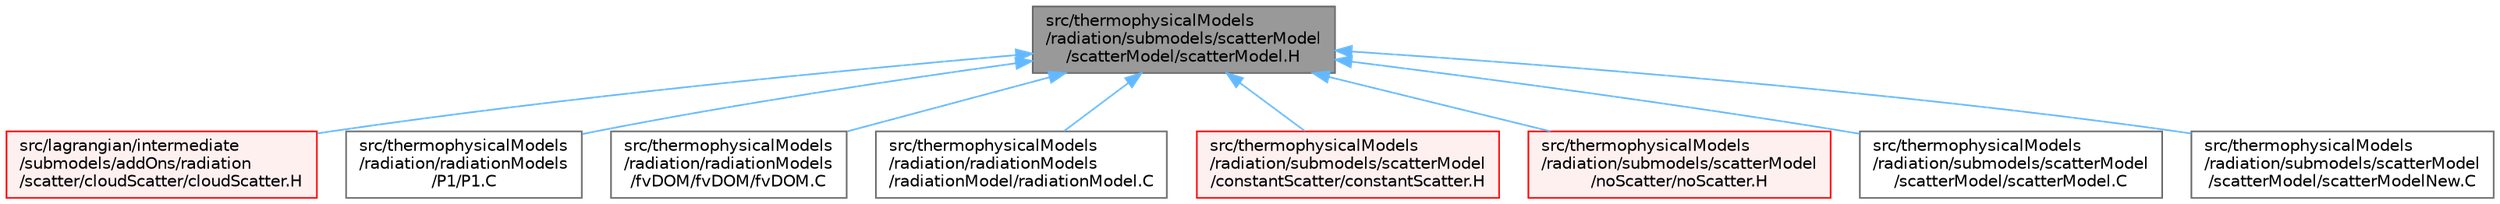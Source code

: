 digraph "src/thermophysicalModels/radiation/submodels/scatterModel/scatterModel/scatterModel.H"
{
 // LATEX_PDF_SIZE
  bgcolor="transparent";
  edge [fontname=Helvetica,fontsize=10,labelfontname=Helvetica,labelfontsize=10];
  node [fontname=Helvetica,fontsize=10,shape=box,height=0.2,width=0.4];
  Node1 [id="Node000001",label="src/thermophysicalModels\l/radiation/submodels/scatterModel\l/scatterModel/scatterModel.H",height=0.2,width=0.4,color="gray40", fillcolor="grey60", style="filled", fontcolor="black",tooltip=" "];
  Node1 -> Node2 [id="edge1_Node000001_Node000002",dir="back",color="steelblue1",style="solid",tooltip=" "];
  Node2 [id="Node000002",label="src/lagrangian/intermediate\l/submodels/addOns/radiation\l/scatter/cloudScatter/cloudScatter.H",height=0.2,width=0.4,color="red", fillcolor="#FFF0F0", style="filled",URL="$cloudScatter_8H.html",tooltip=" "];
  Node1 -> Node4 [id="edge2_Node000001_Node000004",dir="back",color="steelblue1",style="solid",tooltip=" "];
  Node4 [id="Node000004",label="src/thermophysicalModels\l/radiation/radiationModels\l/P1/P1.C",height=0.2,width=0.4,color="grey40", fillcolor="white", style="filled",URL="$P1_8C.html",tooltip=" "];
  Node1 -> Node5 [id="edge3_Node000001_Node000005",dir="back",color="steelblue1",style="solid",tooltip=" "];
  Node5 [id="Node000005",label="src/thermophysicalModels\l/radiation/radiationModels\l/fvDOM/fvDOM/fvDOM.C",height=0.2,width=0.4,color="grey40", fillcolor="white", style="filled",URL="$fvDOM_8C.html",tooltip=" "];
  Node1 -> Node6 [id="edge4_Node000001_Node000006",dir="back",color="steelblue1",style="solid",tooltip=" "];
  Node6 [id="Node000006",label="src/thermophysicalModels\l/radiation/radiationModels\l/radiationModel/radiationModel.C",height=0.2,width=0.4,color="grey40", fillcolor="white", style="filled",URL="$radiationModel_8C.html",tooltip=" "];
  Node1 -> Node7 [id="edge5_Node000001_Node000007",dir="back",color="steelblue1",style="solid",tooltip=" "];
  Node7 [id="Node000007",label="src/thermophysicalModels\l/radiation/submodels/scatterModel\l/constantScatter/constantScatter.H",height=0.2,width=0.4,color="red", fillcolor="#FFF0F0", style="filled",URL="$constantScatter_8H.html",tooltip=" "];
  Node1 -> Node9 [id="edge6_Node000001_Node000009",dir="back",color="steelblue1",style="solid",tooltip=" "];
  Node9 [id="Node000009",label="src/thermophysicalModels\l/radiation/submodels/scatterModel\l/noScatter/noScatter.H",height=0.2,width=0.4,color="red", fillcolor="#FFF0F0", style="filled",URL="$noScatter_8H.html",tooltip=" "];
  Node1 -> Node11 [id="edge7_Node000001_Node000011",dir="back",color="steelblue1",style="solid",tooltip=" "];
  Node11 [id="Node000011",label="src/thermophysicalModels\l/radiation/submodels/scatterModel\l/scatterModel/scatterModel.C",height=0.2,width=0.4,color="grey40", fillcolor="white", style="filled",URL="$scatterModel_8C.html",tooltip=" "];
  Node1 -> Node12 [id="edge8_Node000001_Node000012",dir="back",color="steelblue1",style="solid",tooltip=" "];
  Node12 [id="Node000012",label="src/thermophysicalModels\l/radiation/submodels/scatterModel\l/scatterModel/scatterModelNew.C",height=0.2,width=0.4,color="grey40", fillcolor="white", style="filled",URL="$scatterModelNew_8C.html",tooltip=" "];
}
